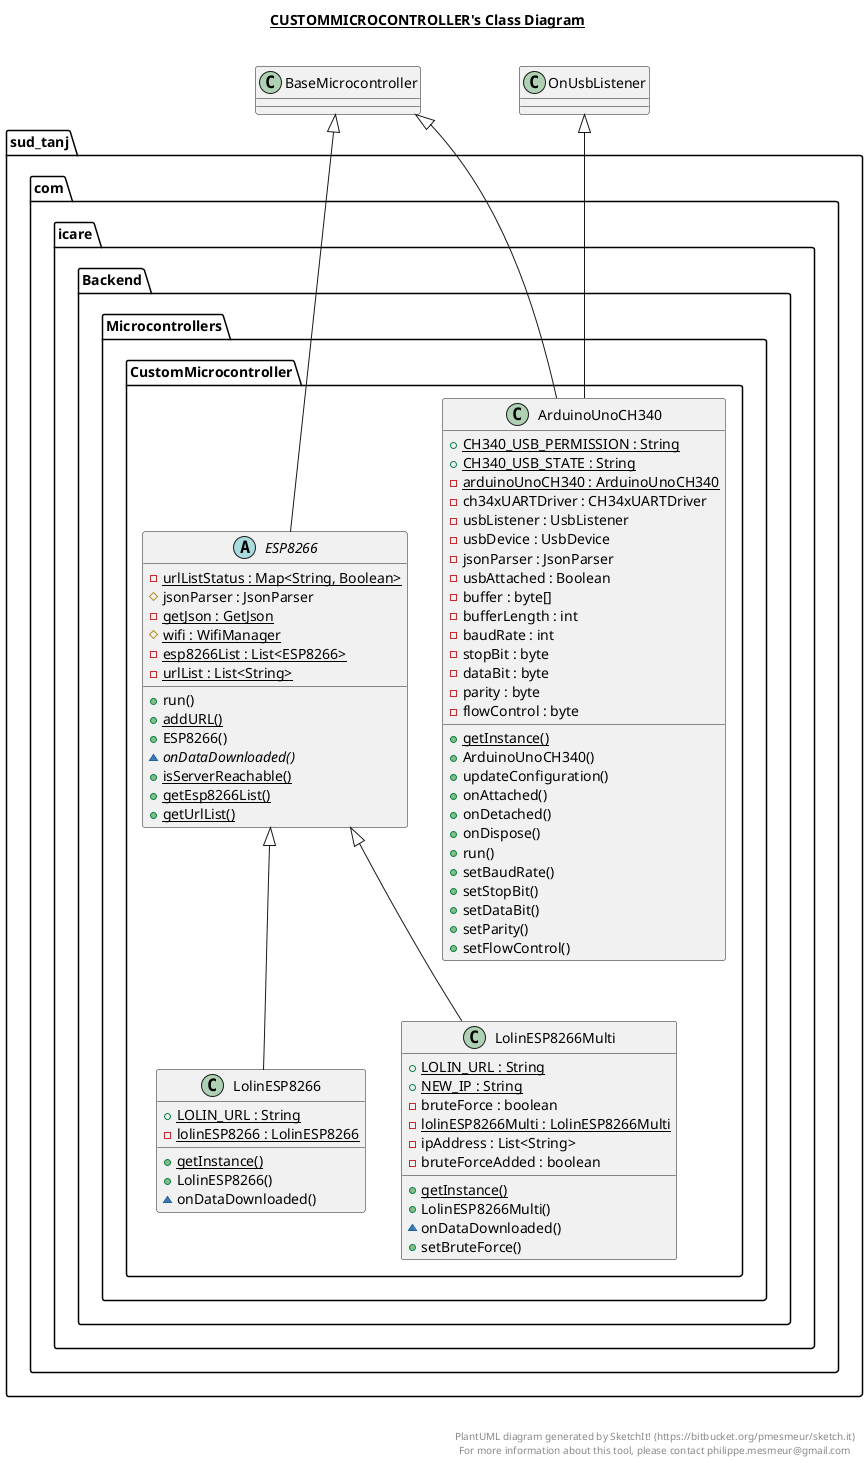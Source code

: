@startuml

title __CUSTOMMICROCONTROLLER's Class Diagram__\n

  package sud_tanj.com.icare {
    package sud_tanj.com.icare.Backend {
      package sud_tanj.com.icare.Backend.Microcontrollers {
        package sud_tanj.com.icare.Backend.Microcontrollers.CustomMicrocontroller {
          class ArduinoUnoCH340 {
              {static} + CH340_USB_PERMISSION : String
              {static} + CH340_USB_STATE : String
              {static} - arduinoUnoCH340 : ArduinoUnoCH340
              - ch34xUARTDriver : CH34xUARTDriver
              - usbListener : UsbListener
              - usbDevice : UsbDevice
              - jsonParser : JsonParser
              - usbAttached : Boolean
              - buffer : byte[]
              - bufferLength : int
              - baudRate : int
              - stopBit : byte
              - dataBit : byte
              - parity : byte
              - flowControl : byte
              {static} + getInstance()
              + ArduinoUnoCH340()
              + updateConfiguration()
              + onAttached()
              + onDetached()
              + onDispose()
              + run()
              + setBaudRate()
              + setStopBit()
              + setDataBit()
              + setParity()
              + setFlowControl()
          }
        }
      }
    }
  }
  

  package sud_tanj.com.icare {
    package sud_tanj.com.icare.Backend {
      package sud_tanj.com.icare.Backend.Microcontrollers {
        package sud_tanj.com.icare.Backend.Microcontrollers.CustomMicrocontroller {
          abstract class ESP8266 {
              {static} - urlListStatus : Map<String, Boolean>
              # jsonParser : JsonParser
              {static} - getJson : GetJson
              {static} # wifi : WifiManager
              {static} - esp8266List : List<ESP8266>
              {static} - urlList : List<String>
              + run()
              {static} + addURL()
              + ESP8266()
              {abstract} ~ onDataDownloaded()
              {static} + isServerReachable()
              {static} + getEsp8266List()
              {static} + getUrlList()
          }
        }
      }
    }
  }
  

  package sud_tanj.com.icare {
    package sud_tanj.com.icare.Backend {
      package sud_tanj.com.icare.Backend.Microcontrollers {
        package sud_tanj.com.icare.Backend.Microcontrollers.CustomMicrocontroller {
          class LolinESP8266 {
              {static} + LOLIN_URL : String
              {static} - lolinESP8266 : LolinESP8266
              {static} + getInstance()
              + LolinESP8266()
              ~ onDataDownloaded()
          }
        }
      }
    }
  }
  

  package sud_tanj.com.icare {
    package sud_tanj.com.icare.Backend {
      package sud_tanj.com.icare.Backend.Microcontrollers {
        package sud_tanj.com.icare.Backend.Microcontrollers.CustomMicrocontroller {
          class LolinESP8266Multi {
              {static} + LOLIN_URL : String
              {static} + NEW_IP : String
              - bruteForce : boolean
              {static} - lolinESP8266Multi : LolinESP8266Multi
              - ipAddress : List<String>
              - bruteForceAdded : boolean
              {static} + getInstance()
              + LolinESP8266Multi()
              ~ onDataDownloaded()
              + setBruteForce()
          }
        }
      }
    }
  }
  

  ArduinoUnoCH340 -up-|> OnUsbListener
  ArduinoUnoCH340 -up-|> BaseMicrocontroller
  ESP8266 -up-|> BaseMicrocontroller
  LolinESP8266 -up-|> ESP8266
  LolinESP8266Multi -up-|> ESP8266


right footer


PlantUML diagram generated by SketchIt! (https://bitbucket.org/pmesmeur/sketch.it)
For more information about this tool, please contact philippe.mesmeur@gmail.com
endfooter

@enduml
